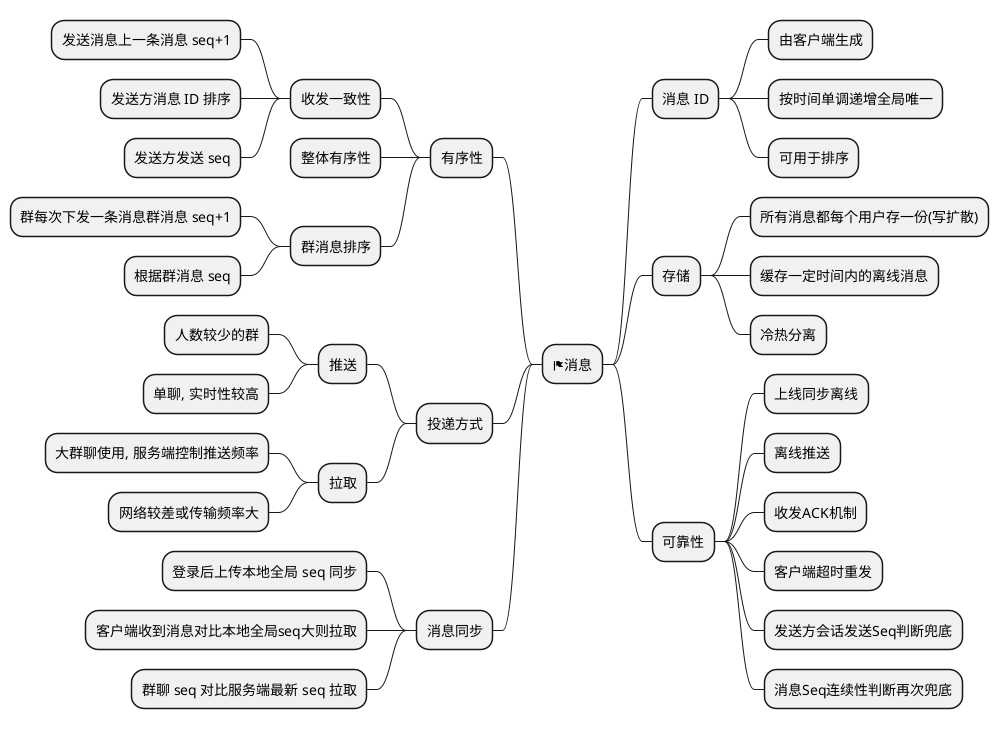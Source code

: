 @startmindmap
'https://plantuml.com/mindmap-diagram

* <&flag>消息

** 消息 ID
    *** 由客户端生成
    *** 按时间单调递增全局唯一
    *** 可用于排序
** 存储
    *** 所有消息都每个用户存一份(写扩散)
    *** 缓存一定时间内的离线消息
    *** 冷热分离
** 可靠性
    *** 上线同步离线
    *** 离线推送
    *** 收发ACK机制
    *** 客户端超时重发
    *** 发送方会话发送Seq判断兜底
    *** 消息Seq连续性判断再次兜底

left side

** 有序性
    *** 收发一致性
        **** 发送消息上一条消息 seq+1
        **** 发送方消息 ID 排序
        **** 发送方发送 seq
    *** 整体有序性
    *** 群消息排序
        **** 群每次下发一条消息群消息 seq+1
        **** 根据群消息 seq
** 投递方式
    *** 推送
        **** 人数较少的群
        **** 单聊, 实时性较高
    *** 拉取
        **** 大群聊使用, 服务端控制推送频率
        **** 网络较差或传输频率大
** 消息同步
    *** 登录后上传本地全局 seq 同步
    *** 客户端收到消息对比本地全局seq大则拉取
    *** 群聊 seq 对比服务端最新 seq 拉取

@endmindmap
